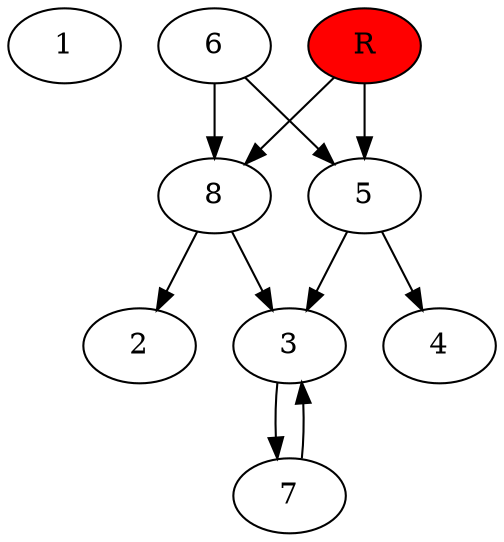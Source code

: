 digraph prb1606 {
	1
	2
	3
	4
	5
	6
	7
	8
	R [fillcolor="#ff0000" style=filled]
	3 -> 7
	5 -> 3
	5 -> 4
	6 -> 5
	6 -> 8
	7 -> 3
	8 -> 2
	8 -> 3
	R -> 5
	R -> 8
}
